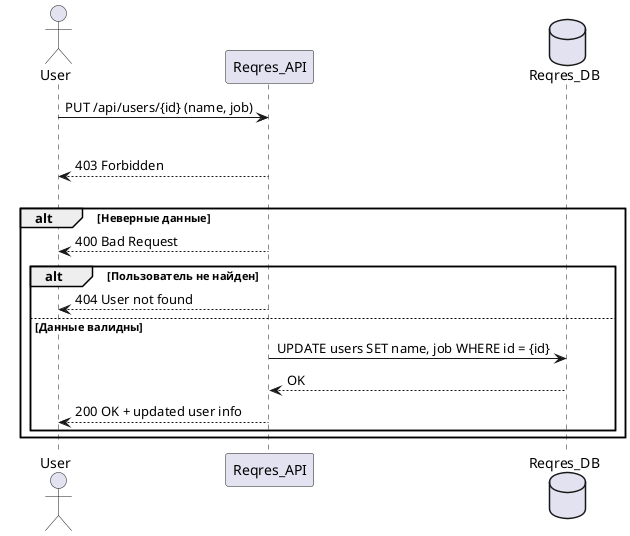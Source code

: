 @startuml
actor User
participant Reqres_API
database Reqres_DB

User -> Reqres_API: PUT /api/users/{id} (name, job)

opt Отсутствует API-ключ
    Reqres_API --> User: 403 Forbidden
else Ключ передан
    alt Неверные данные
        Reqres_API --> User: 400 Bad Request
    alt Пользователь не найден
        Reqres_API --> User: 404 User not found
    else Данные валидны
        Reqres_API -> Reqres_DB: UPDATE users SET name, job WHERE id = {id}
        Reqres_DB --> Reqres_API: OK
        Reqres_API --> User: 200 OK + updated user info
    end
end
@enduml
